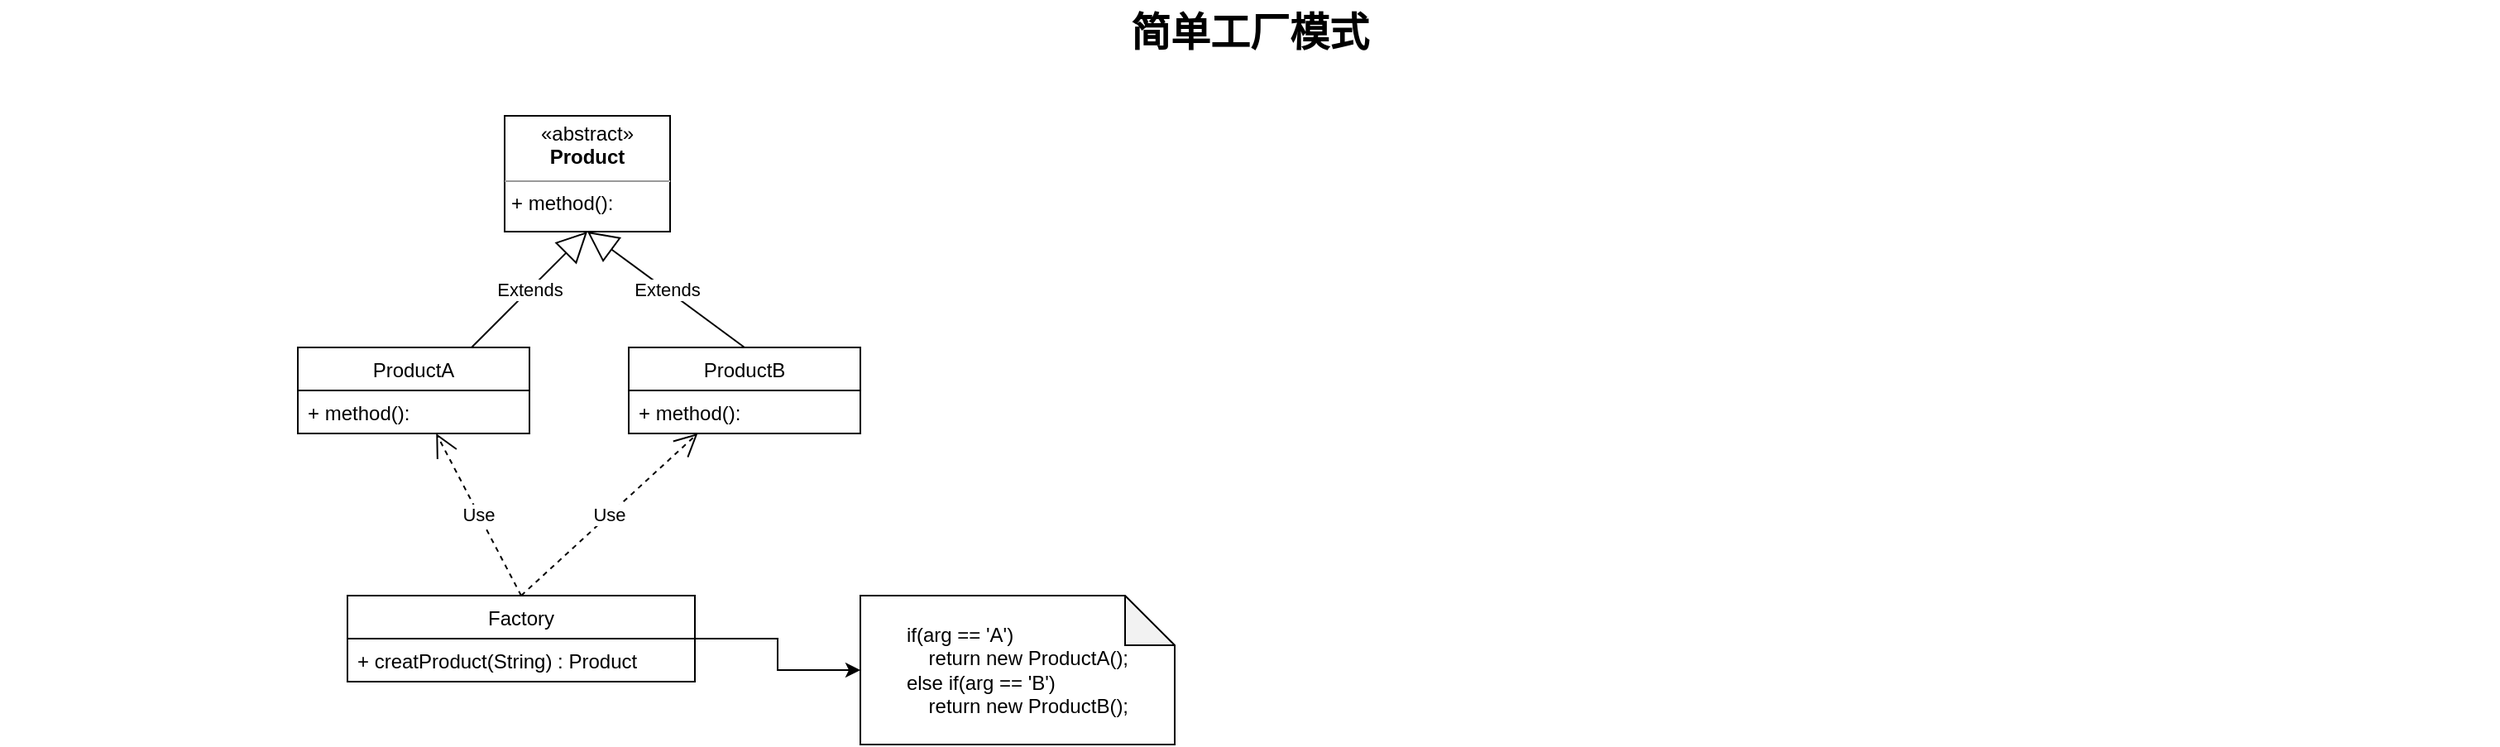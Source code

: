 <mxfile version="14.2.9" type="github">
  <diagram name="Page-1" id="929967ad-93f9-6ef4-fab6-5d389245f69c">
    <mxGraphModel dx="782" dy="408" grid="1" gridSize="10" guides="1" tooltips="1" connect="1" arrows="1" fold="1" page="1" pageScale="1.5" pageWidth="1169" pageHeight="826" background="none" math="0" shadow="0">
      <root>
        <mxCell id="0" style=";html=1;" />
        <mxCell id="1" style=";html=1;" parent="0" />
        <mxCell id="1672d66443f91eb5-23" value="简单工厂模式" style="text;strokeColor=none;fillColor=none;html=1;fontSize=24;fontStyle=1;verticalAlign=middle;align=center;" parent="1" vertex="1">
          <mxGeometry x="120" y="40" width="1510" height="40" as="geometry" />
        </mxCell>
        <mxCell id="KMIrgqlSHhkhf6K1Kq1s-23" style="edgeStyle=orthogonalEdgeStyle;rounded=0;orthogonalLoop=1;jettySize=auto;html=1;entryX=0;entryY=0.5;entryDx=0;entryDy=0;entryPerimeter=0;" edge="1" parent="1" source="KMIrgqlSHhkhf6K1Kq1s-1" target="KMIrgqlSHhkhf6K1Kq1s-13">
          <mxGeometry relative="1" as="geometry" />
        </mxCell>
        <mxCell id="KMIrgqlSHhkhf6K1Kq1s-1" value="Factory" style="swimlane;fontStyle=0;childLayout=stackLayout;horizontal=1;startSize=26;fillColor=none;horizontalStack=0;resizeParent=1;resizeParentMax=0;resizeLast=0;collapsible=1;marginBottom=0;" vertex="1" parent="1">
          <mxGeometry x="330" y="400" width="210" height="52" as="geometry">
            <mxRectangle x="450" y="300" width="70" height="26" as="alternateBounds" />
          </mxGeometry>
        </mxCell>
        <mxCell id="KMIrgqlSHhkhf6K1Kq1s-2" value="+ creatProduct(String) : Product " style="text;strokeColor=none;fillColor=none;align=left;verticalAlign=top;spacingLeft=4;spacingRight=4;overflow=hidden;rotatable=0;points=[[0,0.5],[1,0.5]];portConstraint=eastwest;" vertex="1" parent="KMIrgqlSHhkhf6K1Kq1s-1">
          <mxGeometry y="26" width="210" height="26" as="geometry" />
        </mxCell>
        <mxCell id="KMIrgqlSHhkhf6K1Kq1s-6" value="&lt;p style=&quot;margin: 0px ; margin-top: 4px ; text-align: center&quot;&gt;«abstract»&lt;br&gt;&lt;b&gt;Product&lt;/b&gt;&lt;/p&gt;&lt;hr size=&quot;1&quot;&gt;&lt;p style=&quot;margin: 0px ; margin-left: 4px&quot;&gt;+ method():&amp;nbsp;&lt;/p&gt;" style="verticalAlign=top;align=left;overflow=fill;fontSize=12;fontFamily=Helvetica;html=1;" vertex="1" parent="1">
          <mxGeometry x="425" y="110" width="100" height="70" as="geometry" />
        </mxCell>
        <mxCell id="KMIrgqlSHhkhf6K1Kq1s-7" value="ProductA" style="swimlane;fontStyle=0;childLayout=stackLayout;horizontal=1;startSize=26;fillColor=none;horizontalStack=0;resizeParent=1;resizeParentMax=0;resizeLast=0;collapsible=1;marginBottom=0;" vertex="1" parent="1">
          <mxGeometry x="300" y="250" width="140" height="52" as="geometry" />
        </mxCell>
        <mxCell id="KMIrgqlSHhkhf6K1Kq1s-8" value="+ method():" style="text;strokeColor=none;fillColor=none;align=left;verticalAlign=top;spacingLeft=4;spacingRight=4;overflow=hidden;rotatable=0;points=[[0,0.5],[1,0.5]];portConstraint=eastwest;" vertex="1" parent="KMIrgqlSHhkhf6K1Kq1s-7">
          <mxGeometry y="26" width="140" height="26" as="geometry" />
        </mxCell>
        <mxCell id="KMIrgqlSHhkhf6K1Kq1s-11" value="ProductB" style="swimlane;fontStyle=0;childLayout=stackLayout;horizontal=1;startSize=26;fillColor=none;horizontalStack=0;resizeParent=1;resizeParentMax=0;resizeLast=0;collapsible=1;marginBottom=0;" vertex="1" parent="1">
          <mxGeometry x="500" y="250" width="140" height="52" as="geometry" />
        </mxCell>
        <mxCell id="KMIrgqlSHhkhf6K1Kq1s-12" value="+ method():" style="text;strokeColor=none;fillColor=none;align=left;verticalAlign=top;spacingLeft=4;spacingRight=4;overflow=hidden;rotatable=0;points=[[0,0.5],[1,0.5]];portConstraint=eastwest;" vertex="1" parent="KMIrgqlSHhkhf6K1Kq1s-11">
          <mxGeometry y="26" width="140" height="26" as="geometry" />
        </mxCell>
        <mxCell id="KMIrgqlSHhkhf6K1Kq1s-13" value="&lt;div style=&quot;text-align: left&quot;&gt;&lt;span&gt;if(arg == &#39;A&#39;)&lt;/span&gt;&lt;/div&gt;&lt;div style=&quot;text-align: left&quot;&gt;&lt;span&gt;&amp;nbsp; &amp;nbsp; return new ProductA();&lt;/span&gt;&lt;/div&gt;&lt;div style=&quot;text-align: left&quot;&gt;&lt;div&gt;else if(arg == &#39;B&#39;)&lt;/div&gt;&lt;div&gt;&amp;nbsp; &amp;nbsp; return new ProductB();&lt;/div&gt;&lt;/div&gt;" style="shape=note;whiteSpace=wrap;html=1;backgroundOutline=1;darkOpacity=0.05;" vertex="1" parent="1">
          <mxGeometry x="640" y="400" width="190" height="90" as="geometry" />
        </mxCell>
        <mxCell id="KMIrgqlSHhkhf6K1Kq1s-15" value="Extends" style="endArrow=block;endSize=16;endFill=0;html=1;entryX=0.5;entryY=1;entryDx=0;entryDy=0;exitX=0.75;exitY=0;exitDx=0;exitDy=0;" edge="1" parent="1" source="KMIrgqlSHhkhf6K1Kq1s-7" target="KMIrgqlSHhkhf6K1Kq1s-6">
          <mxGeometry width="160" relative="1" as="geometry">
            <mxPoint x="340" y="200" as="sourcePoint" />
            <mxPoint x="500" y="200" as="targetPoint" />
          </mxGeometry>
        </mxCell>
        <mxCell id="KMIrgqlSHhkhf6K1Kq1s-16" value="Extends" style="endArrow=block;endSize=16;endFill=0;html=1;entryX=0.5;entryY=1;entryDx=0;entryDy=0;exitX=0.5;exitY=0;exitDx=0;exitDy=0;" edge="1" parent="1" source="KMIrgqlSHhkhf6K1Kq1s-11" target="KMIrgqlSHhkhf6K1Kq1s-6">
          <mxGeometry width="160" relative="1" as="geometry">
            <mxPoint x="380" y="230" as="sourcePoint" />
            <mxPoint x="490" y="190" as="targetPoint" />
          </mxGeometry>
        </mxCell>
        <mxCell id="KMIrgqlSHhkhf6K1Kq1s-18" value="Use" style="endArrow=open;endSize=12;dashed=1;html=1;exitX=0.5;exitY=0;exitDx=0;exitDy=0;" edge="1" parent="1" source="KMIrgqlSHhkhf6K1Kq1s-1" target="KMIrgqlSHhkhf6K1Kq1s-11">
          <mxGeometry width="160" relative="1" as="geometry">
            <mxPoint x="420" y="310" as="sourcePoint" />
            <mxPoint x="590" y="340" as="targetPoint" />
          </mxGeometry>
        </mxCell>
        <mxCell id="KMIrgqlSHhkhf6K1Kq1s-19" value="Use" style="endArrow=open;endSize=12;dashed=1;html=1;exitX=0.5;exitY=0;exitDx=0;exitDy=0;" edge="1" parent="1" source="KMIrgqlSHhkhf6K1Kq1s-1" target="KMIrgqlSHhkhf6K1Kq1s-7">
          <mxGeometry width="160" relative="1" as="geometry">
            <mxPoint x="490" y="420" as="sourcePoint" />
            <mxPoint x="578.6" y="311.662" as="targetPoint" />
          </mxGeometry>
        </mxCell>
      </root>
    </mxGraphModel>
  </diagram>
</mxfile>
